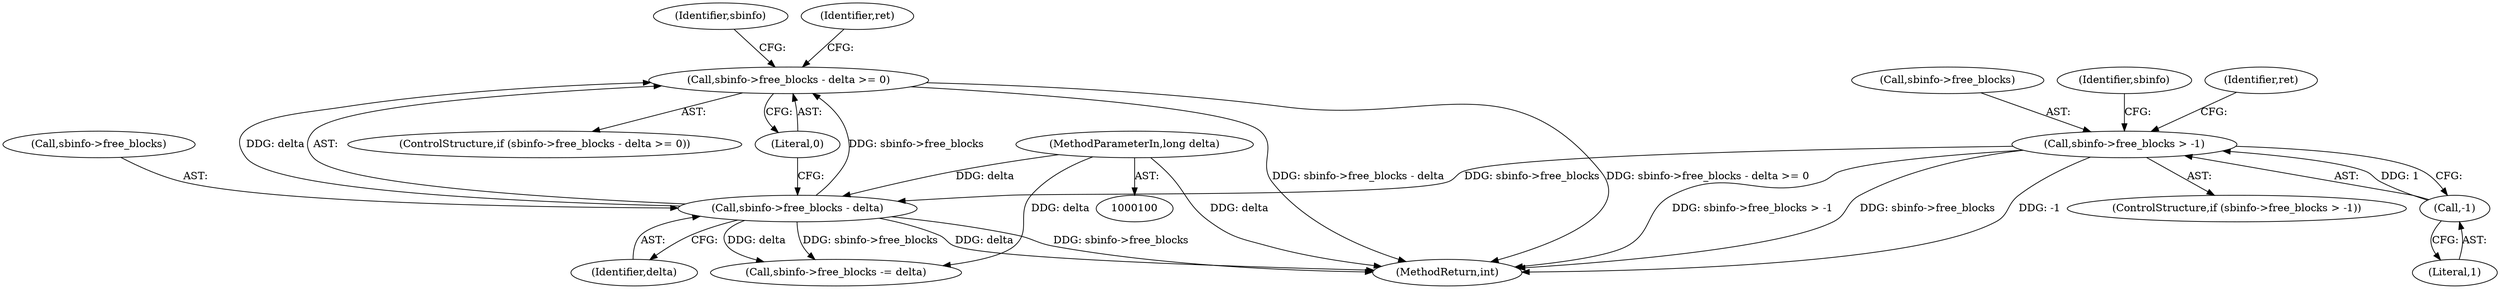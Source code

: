 digraph "1_linux_90481622d75715bfcb68501280a917dbfe516029@API" {
"1000131" [label="(Call,sbinfo->free_blocks - delta >= 0)"];
"1000132" [label="(Call,sbinfo->free_blocks - delta)"];
"1000118" [label="(Call,sbinfo->free_blocks > -1)"];
"1000122" [label="(Call,-1)"];
"1000102" [label="(MethodParameterIn,long delta)"];
"1000131" [label="(Call,sbinfo->free_blocks - delta >= 0)"];
"1000133" [label="(Call,sbinfo->free_blocks)"];
"1000140" [label="(Identifier,sbinfo)"];
"1000132" [label="(Call,sbinfo->free_blocks - delta)"];
"1000118" [label="(Call,sbinfo->free_blocks > -1)"];
"1000145" [label="(Identifier,ret)"];
"1000138" [label="(Call,sbinfo->free_blocks -= delta)"];
"1000130" [label="(ControlStructure,if (sbinfo->free_blocks - delta >= 0))"];
"1000154" [label="(Identifier,ret)"];
"1000117" [label="(ControlStructure,if (sbinfo->free_blocks > -1))"];
"1000155" [label="(MethodReturn,int)"];
"1000119" [label="(Call,sbinfo->free_blocks)"];
"1000102" [label="(MethodParameterIn,long delta)"];
"1000136" [label="(Identifier,delta)"];
"1000122" [label="(Call,-1)"];
"1000137" [label="(Literal,0)"];
"1000128" [label="(Identifier,sbinfo)"];
"1000123" [label="(Literal,1)"];
"1000131" -> "1000130"  [label="AST: "];
"1000131" -> "1000137"  [label="CFG: "];
"1000132" -> "1000131"  [label="AST: "];
"1000137" -> "1000131"  [label="AST: "];
"1000140" -> "1000131"  [label="CFG: "];
"1000145" -> "1000131"  [label="CFG: "];
"1000131" -> "1000155"  [label="DDG: sbinfo->free_blocks - delta >= 0"];
"1000131" -> "1000155"  [label="DDG: sbinfo->free_blocks - delta"];
"1000132" -> "1000131"  [label="DDG: sbinfo->free_blocks"];
"1000132" -> "1000131"  [label="DDG: delta"];
"1000132" -> "1000136"  [label="CFG: "];
"1000133" -> "1000132"  [label="AST: "];
"1000136" -> "1000132"  [label="AST: "];
"1000137" -> "1000132"  [label="CFG: "];
"1000132" -> "1000155"  [label="DDG: sbinfo->free_blocks"];
"1000132" -> "1000155"  [label="DDG: delta"];
"1000118" -> "1000132"  [label="DDG: sbinfo->free_blocks"];
"1000102" -> "1000132"  [label="DDG: delta"];
"1000132" -> "1000138"  [label="DDG: delta"];
"1000132" -> "1000138"  [label="DDG: sbinfo->free_blocks"];
"1000118" -> "1000117"  [label="AST: "];
"1000118" -> "1000122"  [label="CFG: "];
"1000119" -> "1000118"  [label="AST: "];
"1000122" -> "1000118"  [label="AST: "];
"1000128" -> "1000118"  [label="CFG: "];
"1000154" -> "1000118"  [label="CFG: "];
"1000118" -> "1000155"  [label="DDG: sbinfo->free_blocks > -1"];
"1000118" -> "1000155"  [label="DDG: sbinfo->free_blocks"];
"1000118" -> "1000155"  [label="DDG: -1"];
"1000122" -> "1000118"  [label="DDG: 1"];
"1000122" -> "1000123"  [label="CFG: "];
"1000123" -> "1000122"  [label="AST: "];
"1000102" -> "1000100"  [label="AST: "];
"1000102" -> "1000155"  [label="DDG: delta"];
"1000102" -> "1000138"  [label="DDG: delta"];
}
